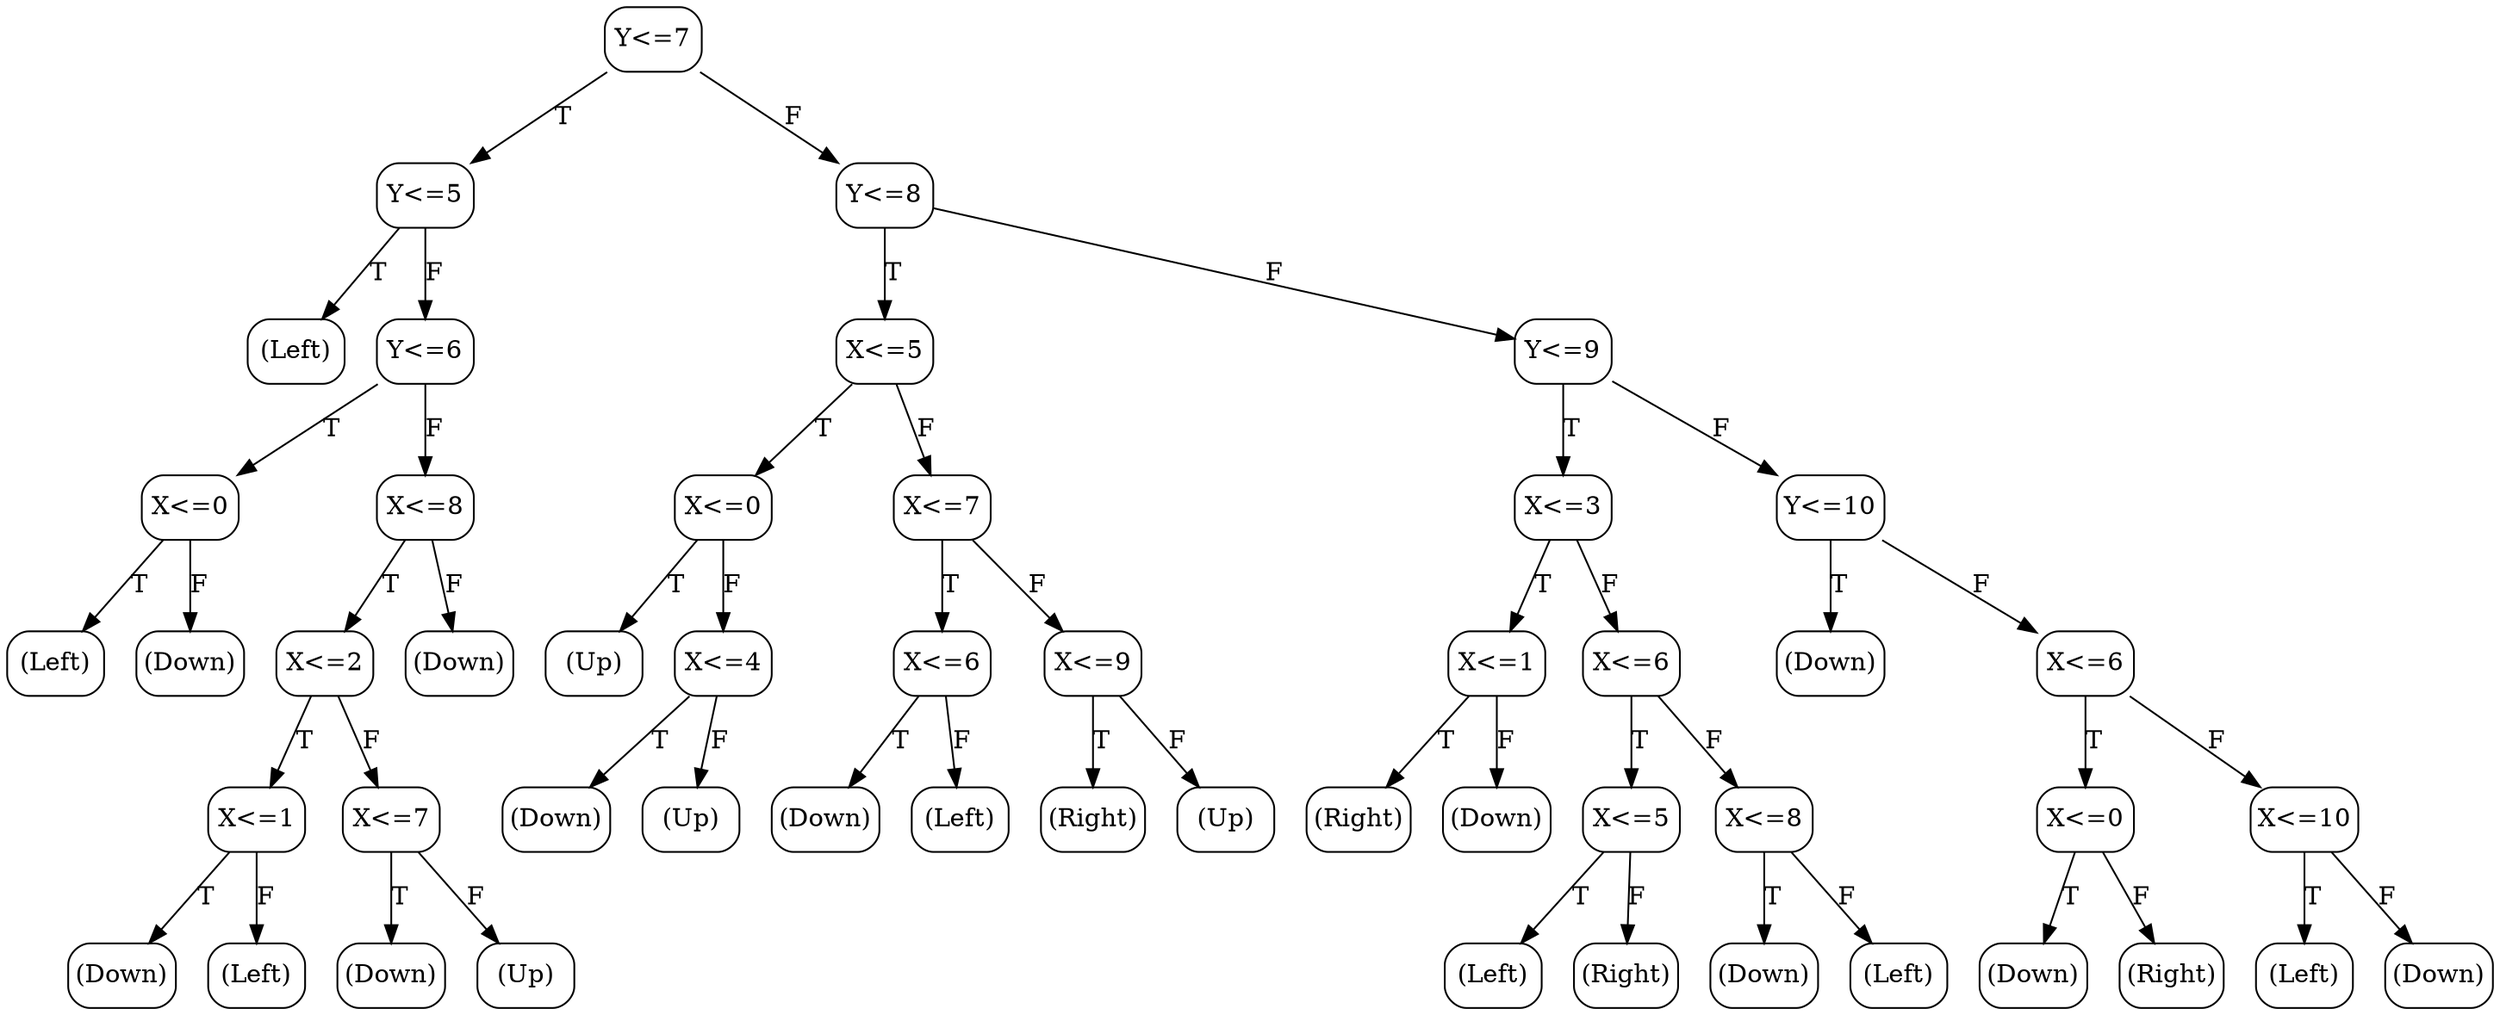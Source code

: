 // decision tree
digraph {
	2 [label="(Left)" margin="0.05,0.05" shape=box style=rounded]
	40 [label="(Left)" margin="0.05,0.05" shape=box style=rounded]
	41 [label="(Down)" margin="0.05,0.05" shape=box style=rounded]
	34 [label="X<=0" margin="0.05,0.05" shape=box style=rounded]
	34 -> 40 [label=T]
	34 -> 41 [label=F]
	52 [label="(Down)" margin="0.05,0.05" shape=box style=rounded]
	53 [label="(Left)" margin="0.05,0.05" shape=box style=rounded]
	51 [label="X<=1" margin="0.05,0.05" shape=box style=rounded]
	51 -> 52 [label=T]
	51 -> 53 [label=F]
	55 [label="(Down)" margin="0.05,0.05" shape=box style=rounded]
	56 [label="(Up)" margin="0.05,0.05" shape=box style=rounded]
	54 [label="X<=7" margin="0.05,0.05" shape=box style=rounded]
	54 -> 55 [label=T]
	54 -> 56 [label=F]
	50 [label="X<=2" margin="0.05,0.05" shape=box style=rounded]
	50 -> 51 [label=T]
	50 -> 54 [label=F]
	57 [label="(Down)" margin="0.05,0.05" shape=box style=rounded]
	49 [label="X<=8" margin="0.05,0.05" shape=box style=rounded]
	49 -> 50 [label=T]
	49 -> 57 [label=F]
	33 [label="Y<=6" margin="0.05,0.05" shape=box style=rounded]
	33 -> 34 [label=T]
	33 -> 49 [label=F]
	1 [label="Y<=5" margin="0.05,0.05" shape=box style=rounded]
	1 -> 2 [label=T]
	1 -> 33 [label=F]
	68 [label="(Up)" margin="0.05,0.05" shape=box style=rounded]
	72 [label="(Down)" margin="0.05,0.05" shape=box style=rounded]
	73 [label="(Up)" margin="0.05,0.05" shape=box style=rounded]
	71 [label="X<=4" margin="0.05,0.05" shape=box style=rounded]
	71 -> 72 [label=T]
	71 -> 73 [label=F]
	67 [label="X<=0" margin="0.05,0.05" shape=box style=rounded]
	67 -> 68 [label=T]
	67 -> 71 [label=F]
	76 [label="(Down)" margin="0.05,0.05" shape=box style=rounded]
	77 [label="(Left)" margin="0.05,0.05" shape=box style=rounded]
	75 [label="X<=6" margin="0.05,0.05" shape=box style=rounded]
	75 -> 76 [label=T]
	75 -> 77 [label=F]
	79 [label="(Right)" margin="0.05,0.05" shape=box style=rounded]
	80 [label="(Up)" margin="0.05,0.05" shape=box style=rounded]
	78 [label="X<=9" margin="0.05,0.05" shape=box style=rounded]
	78 -> 79 [label=T]
	78 -> 80 [label=F]
	74 [label="X<=7" margin="0.05,0.05" shape=box style=rounded]
	74 -> 75 [label=T]
	74 -> 78 [label=F]
	65 [label="X<=5" margin="0.05,0.05" shape=box style=rounded]
	65 -> 67 [label=T]
	65 -> 74 [label=F]
	100 [label="(Right)" margin="0.05,0.05" shape=box style=rounded]
	101 [label="(Down)" margin="0.05,0.05" shape=box style=rounded]
	98 [label="X<=1" margin="0.05,0.05" shape=box style=rounded]
	98 -> 100 [label=T]
	98 -> 101 [label=F]
	107 [label="(Left)" margin="0.05,0.05" shape=box style=rounded]
	108 [label="(Right)" margin="0.05,0.05" shape=box style=rounded]
	106 [label="X<=5" margin="0.05,0.05" shape=box style=rounded]
	106 -> 107 [label=T]
	106 -> 108 [label=F]
	110 [label="(Down)" margin="0.05,0.05" shape=box style=rounded]
	111 [label="(Left)" margin="0.05,0.05" shape=box style=rounded]
	109 [label="X<=8" margin="0.05,0.05" shape=box style=rounded]
	109 -> 110 [label=T]
	109 -> 111 [label=F]
	105 [label="X<=6" margin="0.05,0.05" shape=box style=rounded]
	105 -> 106 [label=T]
	105 -> 109 [label=F]
	97 [label="X<=3" margin="0.05,0.05" shape=box style=rounded]
	97 -> 98 [label=T]
	97 -> 105 [label=F]
	113 [label="(Down)" margin="0.05,0.05" shape=box style=rounded]
	122 [label="(Down)" margin="0.05,0.05" shape=box style=rounded]
	123 [label="(Right)" margin="0.05,0.05" shape=box style=rounded]
	121 [label="X<=0" margin="0.05,0.05" shape=box style=rounded]
	121 -> 122 [label=T]
	121 -> 123 [label=F]
	125 [label="(Left)" margin="0.05,0.05" shape=box style=rounded]
	126 [label="(Down)" margin="0.05,0.05" shape=box style=rounded]
	124 [label="X<=10" margin="0.05,0.05" shape=box style=rounded]
	124 -> 125 [label=T]
	124 -> 126 [label=F]
	120 [label="X<=6" margin="0.05,0.05" shape=box style=rounded]
	120 -> 121 [label=T]
	120 -> 124 [label=F]
	112 [label="Y<=10" margin="0.05,0.05" shape=box style=rounded]
	112 -> 113 [label=T]
	112 -> 120 [label=F]
	96 [label="Y<=9" margin="0.05,0.05" shape=box style=rounded]
	96 -> 97 [label=T]
	96 -> 112 [label=F]
	64 [label="Y<=8" margin="0.05,0.05" shape=box style=rounded]
	64 -> 65 [label=T]
	64 -> 96 [label=F]
	0 [label="Y<=7" margin="0.05,0.05" shape=box style=rounded]
	0 -> 1 [label=T]
	0 -> 64 [label=F]
}

